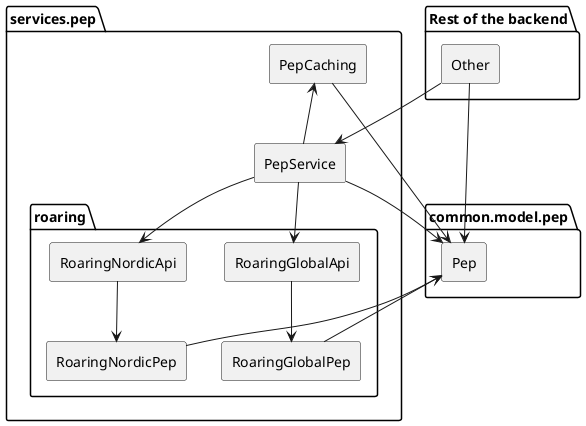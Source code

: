 @startuml current

skinparam componentStyle rectangle

package "common.model.pep" {
	[Pep]
}

package "Rest of the backend" {
	[Other]
}
package "services.pep" {
	[PepCaching]
	[PepService]
	package "roaring" {
		[RoaringGlobalPep]
		[RoaringNordicPep]
		[RoaringGlobalApi]
		[RoaringNordicApi]
	}
}

Other --> PepService
Other --> Pep

PepService --> Pep
PepCaching --> Pep
PepCaching <-- PepService

PepService --> RoaringNordicApi
PepService --> RoaringGlobalApi

RoaringNordicApi --> RoaringNordicPep
RoaringGlobalApi --> RoaringGlobalPep

Pep <-- RoaringGlobalPep
Pep <-- RoaringNordicPep


@enduml
